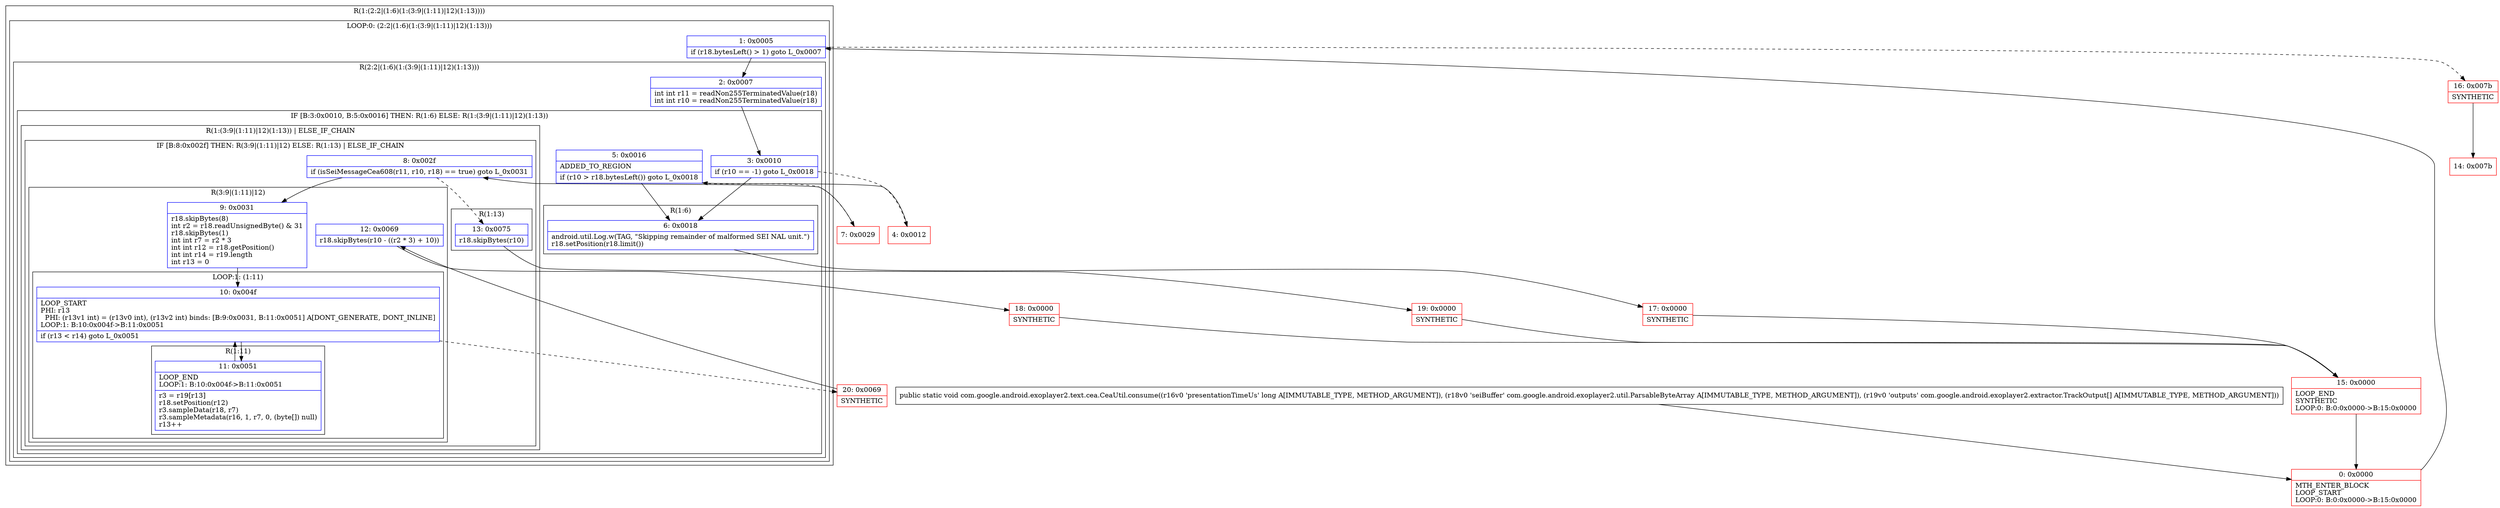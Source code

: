 digraph "CFG forcom.google.android.exoplayer2.text.cea.CeaUtil.consume(JLcom\/google\/android\/exoplayer2\/util\/ParsableByteArray;[Lcom\/google\/android\/exoplayer2\/extractor\/TrackOutput;)V" {
subgraph cluster_Region_2108386480 {
label = "R(1:(2:2|(1:6)(1:(3:9|(1:11)|12)(1:13))))";
node [shape=record,color=blue];
subgraph cluster_LoopRegion_140669460 {
label = "LOOP:0: (2:2|(1:6)(1:(3:9|(1:11)|12)(1:13)))";
node [shape=record,color=blue];
Node_1 [shape=record,label="{1\:\ 0x0005|if (r18.bytesLeft() \> 1) goto L_0x0007\l}"];
subgraph cluster_Region_252528367 {
label = "R(2:2|(1:6)(1:(3:9|(1:11)|12)(1:13)))";
node [shape=record,color=blue];
Node_2 [shape=record,label="{2\:\ 0x0007|int int r11 = readNon255TerminatedValue(r18)\lint int r10 = readNon255TerminatedValue(r18)\l}"];
subgraph cluster_IfRegion_1733011581 {
label = "IF [B:3:0x0010, B:5:0x0016] THEN: R(1:6) ELSE: R(1:(3:9|(1:11)|12)(1:13))";
node [shape=record,color=blue];
Node_3 [shape=record,label="{3\:\ 0x0010|if (r10 == \-1) goto L_0x0018\l}"];
Node_5 [shape=record,label="{5\:\ 0x0016|ADDED_TO_REGION\l|if (r10 \> r18.bytesLeft()) goto L_0x0018\l}"];
subgraph cluster_Region_1751840257 {
label = "R(1:6)";
node [shape=record,color=blue];
Node_6 [shape=record,label="{6\:\ 0x0018|android.util.Log.w(TAG, \"Skipping remainder of malformed SEI NAL unit.\")\lr18.setPosition(r18.limit())\l}"];
}
subgraph cluster_Region_44118581 {
label = "R(1:(3:9|(1:11)|12)(1:13)) | ELSE_IF_CHAIN\l";
node [shape=record,color=blue];
subgraph cluster_IfRegion_472328516 {
label = "IF [B:8:0x002f] THEN: R(3:9|(1:11)|12) ELSE: R(1:13) | ELSE_IF_CHAIN\l";
node [shape=record,color=blue];
Node_8 [shape=record,label="{8\:\ 0x002f|if (isSeiMessageCea608(r11, r10, r18) == true) goto L_0x0031\l}"];
subgraph cluster_Region_715308501 {
label = "R(3:9|(1:11)|12)";
node [shape=record,color=blue];
Node_9 [shape=record,label="{9\:\ 0x0031|r18.skipBytes(8)\lint r2 = r18.readUnsignedByte() & 31\lr18.skipBytes(1)\lint int r7 = r2 * 3\lint int r12 = r18.getPosition()\lint int r14 = r19.length\lint r13 = 0\l}"];
subgraph cluster_LoopRegion_608768061 {
label = "LOOP:1: (1:11)";
node [shape=record,color=blue];
Node_10 [shape=record,label="{10\:\ 0x004f|LOOP_START\lPHI: r13 \l  PHI: (r13v1 int) = (r13v0 int), (r13v2 int) binds: [B:9:0x0031, B:11:0x0051] A[DONT_GENERATE, DONT_INLINE]\lLOOP:1: B:10:0x004f\-\>B:11:0x0051\l|if (r13 \< r14) goto L_0x0051\l}"];
subgraph cluster_Region_1781912034 {
label = "R(1:11)";
node [shape=record,color=blue];
Node_11 [shape=record,label="{11\:\ 0x0051|LOOP_END\lLOOP:1: B:10:0x004f\-\>B:11:0x0051\l|r3 = r19[r13]\lr18.setPosition(r12)\lr3.sampleData(r18, r7)\lr3.sampleMetadata(r16, 1, r7, 0, (byte[]) null)\lr13++\l}"];
}
}
Node_12 [shape=record,label="{12\:\ 0x0069|r18.skipBytes(r10 \- ((r2 * 3) + 10))\l}"];
}
subgraph cluster_Region_1342024784 {
label = "R(1:13)";
node [shape=record,color=blue];
Node_13 [shape=record,label="{13\:\ 0x0075|r18.skipBytes(r10)\l}"];
}
}
}
}
}
}
}
Node_0 [shape=record,color=red,label="{0\:\ 0x0000|MTH_ENTER_BLOCK\lLOOP_START\lLOOP:0: B:0:0x0000\-\>B:15:0x0000\l}"];
Node_4 [shape=record,color=red,label="{4\:\ 0x0012}"];
Node_7 [shape=record,color=red,label="{7\:\ 0x0029}"];
Node_14 [shape=record,color=red,label="{14\:\ 0x007b}"];
Node_15 [shape=record,color=red,label="{15\:\ 0x0000|LOOP_END\lSYNTHETIC\lLOOP:0: B:0:0x0000\-\>B:15:0x0000\l}"];
Node_16 [shape=record,color=red,label="{16\:\ 0x007b|SYNTHETIC\l}"];
Node_17 [shape=record,color=red,label="{17\:\ 0x0000|SYNTHETIC\l}"];
Node_18 [shape=record,color=red,label="{18\:\ 0x0000|SYNTHETIC\l}"];
Node_19 [shape=record,color=red,label="{19\:\ 0x0000|SYNTHETIC\l}"];
Node_20 [shape=record,color=red,label="{20\:\ 0x0069|SYNTHETIC\l}"];
MethodNode[shape=record,label="{public static void com.google.android.exoplayer2.text.cea.CeaUtil.consume((r16v0 'presentationTimeUs' long A[IMMUTABLE_TYPE, METHOD_ARGUMENT]), (r18v0 'seiBuffer' com.google.android.exoplayer2.util.ParsableByteArray A[IMMUTABLE_TYPE, METHOD_ARGUMENT]), (r19v0 'outputs' com.google.android.exoplayer2.extractor.TrackOutput[] A[IMMUTABLE_TYPE, METHOD_ARGUMENT])) }"];
MethodNode -> Node_0;
Node_1 -> Node_2;
Node_1 -> Node_16[style=dashed];
Node_2 -> Node_3;
Node_3 -> Node_4[style=dashed];
Node_3 -> Node_6;
Node_5 -> Node_6;
Node_5 -> Node_7[style=dashed];
Node_6 -> Node_17;
Node_8 -> Node_9;
Node_8 -> Node_13[style=dashed];
Node_9 -> Node_10;
Node_10 -> Node_11;
Node_10 -> Node_20[style=dashed];
Node_11 -> Node_10;
Node_12 -> Node_18;
Node_13 -> Node_19;
Node_0 -> Node_1;
Node_4 -> Node_5;
Node_7 -> Node_8;
Node_15 -> Node_0;
Node_16 -> Node_14;
Node_17 -> Node_15;
Node_18 -> Node_15;
Node_19 -> Node_15;
Node_20 -> Node_12;
}

